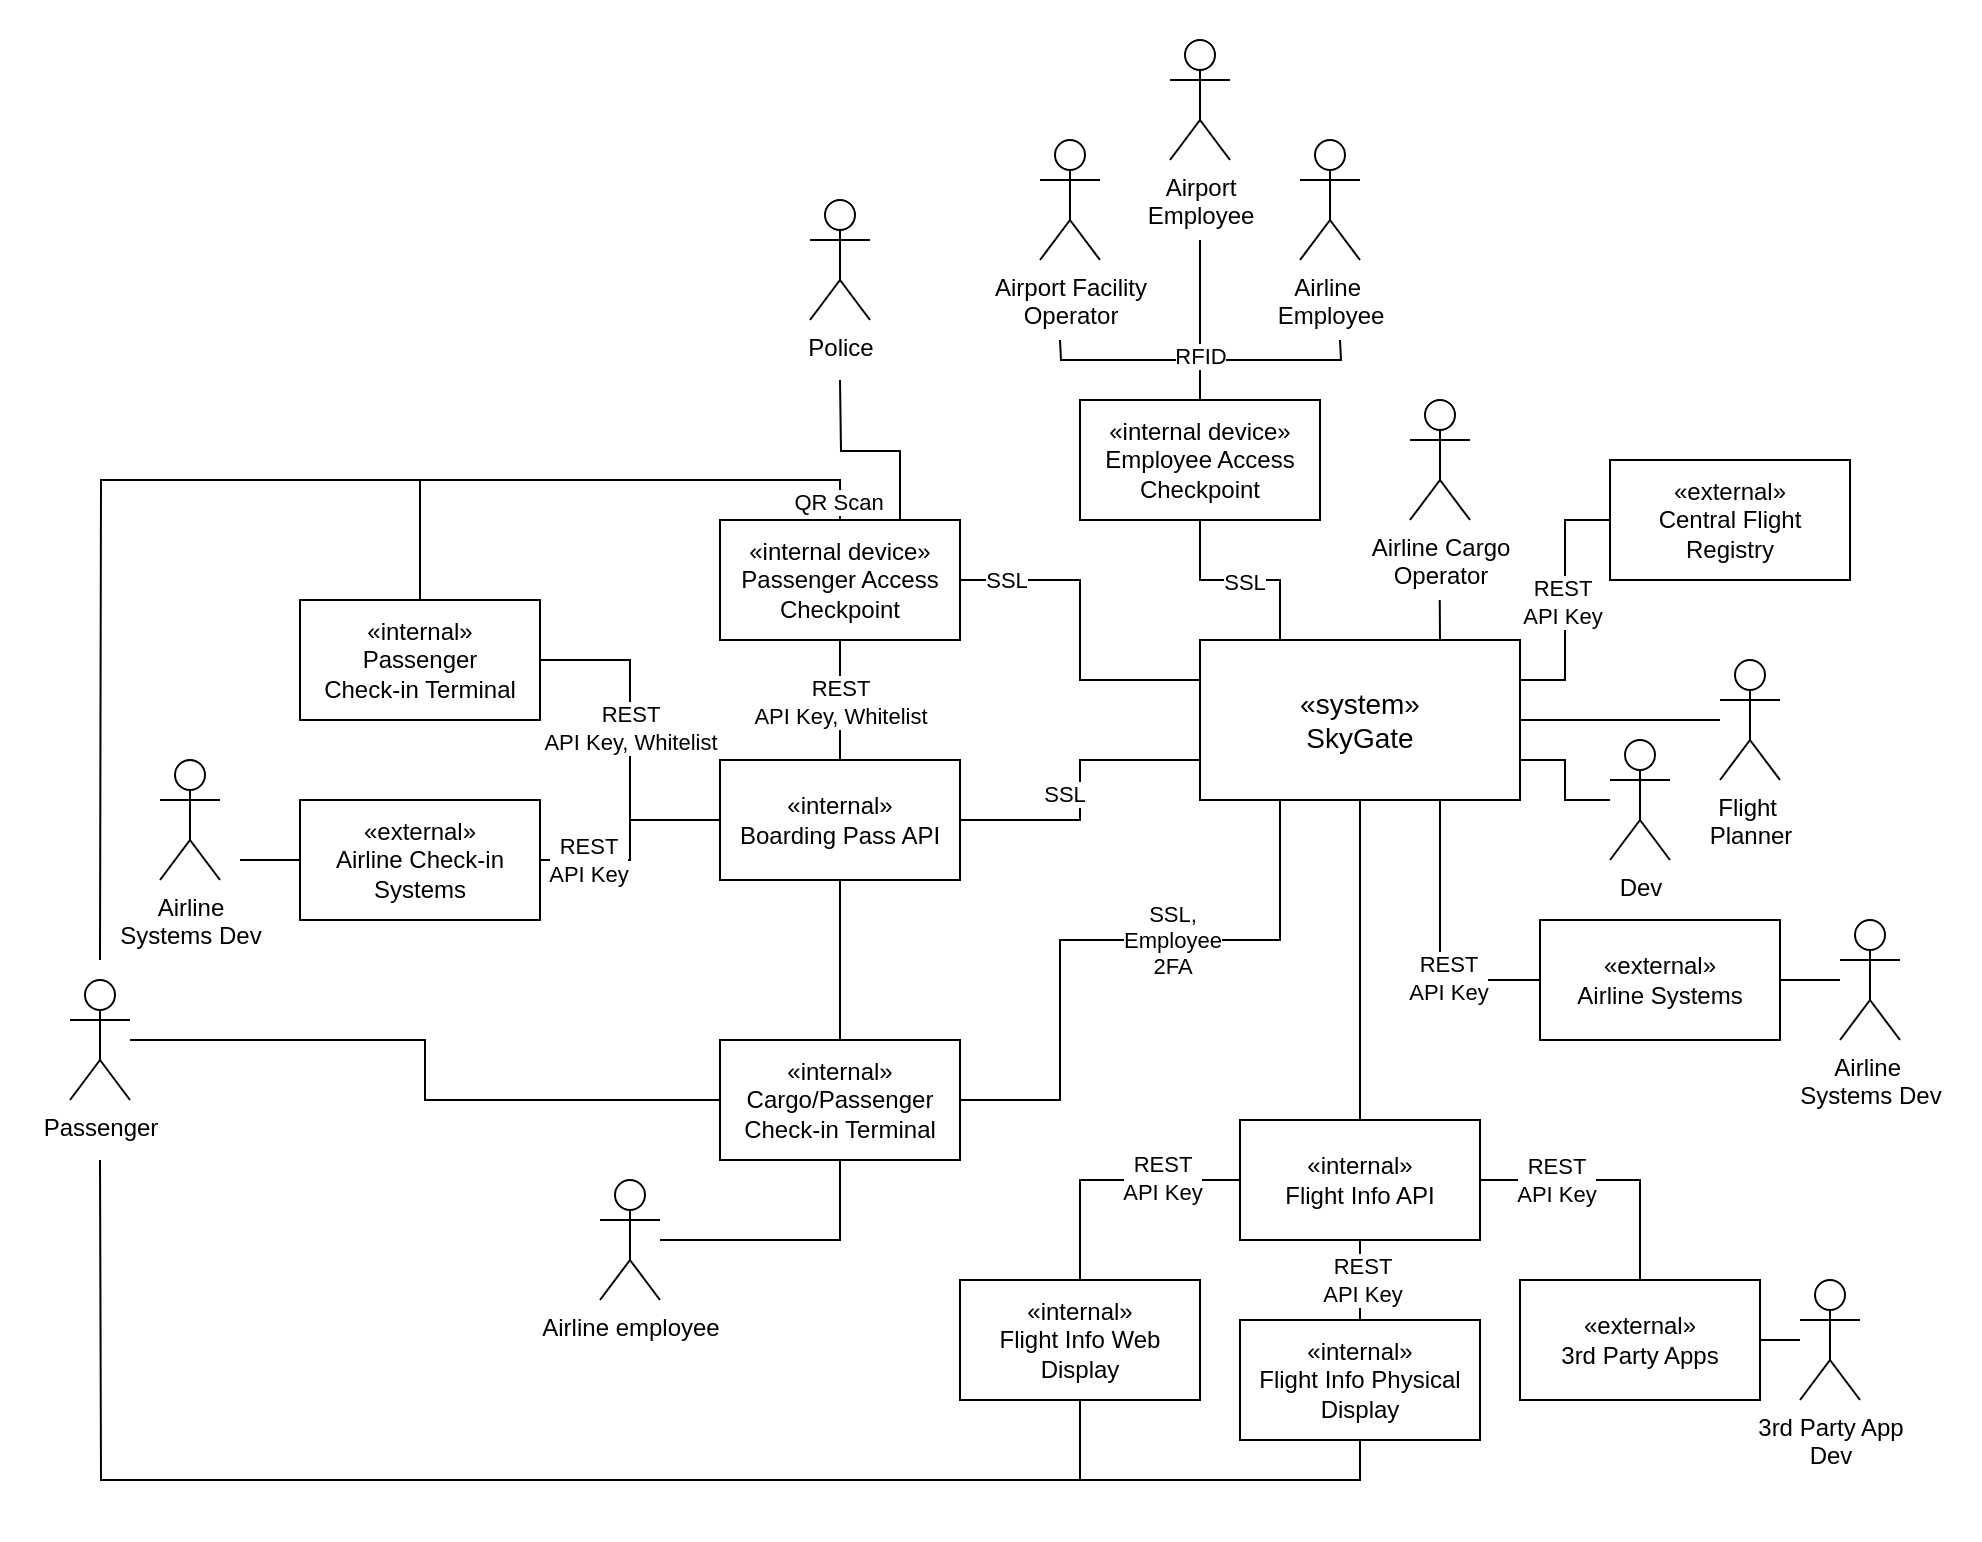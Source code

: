<mxfile version="23.1.5" type="github">
  <diagram name="Side-1" id="9mnE9WG8_OJLfj2RVfxw">
    <mxGraphModel dx="2072" dy="1112" grid="1" gridSize="10" guides="1" tooltips="1" connect="1" arrows="1" fold="1" page="0" pageScale="1" pageWidth="827" pageHeight="1169" math="0" shadow="0">
      <root>
        <mxCell id="0" />
        <mxCell id="1" parent="0" />
        <mxCell id="_1zo_0X2JNKBCcqEEN4J-133" value="" style="rounded=0;whiteSpace=wrap;html=1;strokeColor=none;align=center;verticalAlign=middle;fontFamily=Helvetica;fontSize=11;fontColor=default;labelBackgroundColor=default;fillColor=default;" parent="1" vertex="1">
          <mxGeometry x="-440" y="-220" width="990" height="770" as="geometry" />
        </mxCell>
        <mxCell id="_1zo_0X2JNKBCcqEEN4J-15" style="edgeStyle=orthogonalEdgeStyle;rounded=0;orthogonalLoop=1;jettySize=auto;html=1;exitX=1;exitY=0.25;exitDx=0;exitDy=0;entryX=0;entryY=0.5;entryDx=0;entryDy=0;strokeColor=default;align=center;verticalAlign=middle;fontFamily=Helvetica;fontSize=11;fontColor=default;labelBackgroundColor=default;endArrow=none;endFill=0;" parent="1" source="8iEQ6CnjQbjdu1nKR5JB-6" target="_1zo_0X2JNKBCcqEEN4J-14" edge="1">
          <mxGeometry relative="1" as="geometry">
            <mxPoint x="320" y="130" as="sourcePoint" />
          </mxGeometry>
        </mxCell>
        <mxCell id="_1zo_0X2JNKBCcqEEN4J-121" value="&lt;div&gt;REST &lt;br&gt;&lt;/div&gt;&lt;div&gt;API Key&lt;br&gt;&lt;/div&gt;" style="edgeLabel;html=1;align=center;verticalAlign=middle;resizable=0;points=[];rounded=0;strokeColor=default;fontFamily=Helvetica;fontSize=11;fontColor=default;labelBackgroundColor=default;fillColor=default;" parent="_1zo_0X2JNKBCcqEEN4J-15" vertex="1" connectable="0">
          <mxGeometry x="0.364" y="-1" relative="1" as="geometry">
            <mxPoint x="-3" y="23" as="offset" />
          </mxGeometry>
        </mxCell>
        <mxCell id="_1zo_0X2JNKBCcqEEN4J-17" style="edgeStyle=orthogonalEdgeStyle;rounded=0;orthogonalLoop=1;jettySize=auto;html=1;exitX=0.75;exitY=1;exitDx=0;exitDy=0;entryX=0;entryY=0.5;entryDx=0;entryDy=0;strokeColor=default;align=center;verticalAlign=middle;fontFamily=Helvetica;fontSize=11;fontColor=default;labelBackgroundColor=default;endArrow=none;endFill=0;" parent="1" source="8iEQ6CnjQbjdu1nKR5JB-6" target="_1zo_0X2JNKBCcqEEN4J-16" edge="1">
          <mxGeometry relative="1" as="geometry">
            <mxPoint x="320" y="190" as="sourcePoint" />
          </mxGeometry>
        </mxCell>
        <mxCell id="_1zo_0X2JNKBCcqEEN4J-122" value="&lt;div&gt;REST&lt;/div&gt;&lt;div&gt;API Key&lt;br&gt;&lt;/div&gt;" style="edgeLabel;html=1;align=center;verticalAlign=middle;resizable=0;points=[];rounded=0;strokeColor=default;fontFamily=Helvetica;fontSize=11;fontColor=default;labelBackgroundColor=default;fillColor=default;" parent="_1zo_0X2JNKBCcqEEN4J-17" vertex="1" connectable="0">
          <mxGeometry x="0.337" y="1" relative="1" as="geometry">
            <mxPoint as="offset" />
          </mxGeometry>
        </mxCell>
        <mxCell id="_1zo_0X2JNKBCcqEEN4J-88" style="edgeStyle=orthogonalEdgeStyle;rounded=0;orthogonalLoop=1;jettySize=auto;html=1;exitX=0;exitY=0.75;exitDx=0;exitDy=0;entryX=1;entryY=0.5;entryDx=0;entryDy=0;strokeColor=default;align=center;verticalAlign=middle;fontFamily=Helvetica;fontSize=11;fontColor=default;labelBackgroundColor=default;endArrow=none;endFill=0;" parent="1" source="8iEQ6CnjQbjdu1nKR5JB-6" target="_1zo_0X2JNKBCcqEEN4J-24" edge="1">
          <mxGeometry relative="1" as="geometry">
            <mxPoint x="100" y="160" as="sourcePoint" />
          </mxGeometry>
        </mxCell>
        <mxCell id="_1zo_0X2JNKBCcqEEN4J-118" value="SSL" style="edgeLabel;html=1;align=center;verticalAlign=middle;resizable=0;points=[];rounded=0;strokeColor=default;fontFamily=Helvetica;fontSize=11;fontColor=default;labelBackgroundColor=default;fillColor=default;" parent="_1zo_0X2JNKBCcqEEN4J-88" vertex="1" connectable="0">
          <mxGeometry x="0.033" y="1" relative="1" as="geometry">
            <mxPoint x="-9" y="-1" as="offset" />
          </mxGeometry>
        </mxCell>
        <mxCell id="_1zo_0X2JNKBCcqEEN4J-90" style="edgeStyle=orthogonalEdgeStyle;rounded=0;orthogonalLoop=1;jettySize=auto;html=1;exitX=0;exitY=0.25;exitDx=0;exitDy=0;entryX=1;entryY=0.5;entryDx=0;entryDy=0;strokeColor=default;align=center;verticalAlign=middle;fontFamily=Helvetica;fontSize=11;fontColor=default;labelBackgroundColor=default;endArrow=none;endFill=0;" parent="1" source="8iEQ6CnjQbjdu1nKR5JB-6" target="_1zo_0X2JNKBCcqEEN4J-31" edge="1">
          <mxGeometry relative="1" as="geometry">
            <mxPoint x="130" y="130" as="sourcePoint" />
          </mxGeometry>
        </mxCell>
        <mxCell id="_1zo_0X2JNKBCcqEEN4J-119" value="SSL" style="edgeLabel;html=1;align=center;verticalAlign=middle;resizable=0;points=[];rounded=0;strokeColor=default;fontFamily=Helvetica;fontSize=11;fontColor=default;labelBackgroundColor=default;fillColor=default;" parent="_1zo_0X2JNKBCcqEEN4J-90" vertex="1" connectable="0">
          <mxGeometry x="0.753" y="1" relative="1" as="geometry">
            <mxPoint x="2" y="-1" as="offset" />
          </mxGeometry>
        </mxCell>
        <mxCell id="_1zo_0X2JNKBCcqEEN4J-7" value="&lt;div&gt;Flight&amp;nbsp;&lt;/div&gt;&lt;div&gt;Planner&lt;/div&gt;" style="shape=umlActor;verticalLabelPosition=bottom;verticalAlign=top;html=1;outlineConnect=0;" parent="1" vertex="1">
          <mxGeometry x="420" y="110" width="30" height="60" as="geometry" />
        </mxCell>
        <mxCell id="_1zo_0X2JNKBCcqEEN4J-14" value="&lt;div&gt;&lt;font style=&quot;font-size: 12px;&quot;&gt;«external»&lt;/font&gt;&lt;/div&gt;&lt;div&gt;&lt;font style=&quot;font-size: 12px;&quot;&gt;Central Flight Registry&lt;br&gt;&lt;/font&gt;&lt;/div&gt;" style="html=1;whiteSpace=wrap;rounded=0;strokeColor=default;align=center;verticalAlign=middle;fontFamily=Helvetica;fontSize=11;fontColor=default;labelBackgroundColor=default;fillColor=default;" parent="1" vertex="1">
          <mxGeometry x="365" y="10" width="120" height="60" as="geometry" />
        </mxCell>
        <mxCell id="_1zo_0X2JNKBCcqEEN4J-19" style="edgeStyle=orthogonalEdgeStyle;rounded=0;orthogonalLoop=1;jettySize=auto;html=1;exitX=1;exitY=0.5;exitDx=0;exitDy=0;strokeColor=default;align=center;verticalAlign=middle;fontFamily=Helvetica;fontSize=11;fontColor=default;labelBackgroundColor=default;endArrow=none;endFill=0;" parent="1" source="_1zo_0X2JNKBCcqEEN4J-16" target="_1zo_0X2JNKBCcqEEN4J-18" edge="1">
          <mxGeometry relative="1" as="geometry" />
        </mxCell>
        <mxCell id="_1zo_0X2JNKBCcqEEN4J-16" value="&lt;div&gt;&lt;font style=&quot;font-size: 12px;&quot;&gt;«external»&lt;/font&gt;&lt;/div&gt;&lt;div&gt;&lt;font style=&quot;font-size: 12px;&quot;&gt;Airline Systems&lt;br&gt;&lt;/font&gt;&lt;/div&gt;" style="html=1;whiteSpace=wrap;rounded=0;strokeColor=default;align=center;verticalAlign=middle;fontFamily=Helvetica;fontSize=11;fontColor=default;labelBackgroundColor=default;fillColor=default;" parent="1" vertex="1">
          <mxGeometry x="330" y="240" width="120" height="60" as="geometry" />
        </mxCell>
        <mxCell id="_1zo_0X2JNKBCcqEEN4J-18" value="&lt;div&gt;Airline&amp;nbsp;&lt;/div&gt;&lt;div&gt;Systems Dev&lt;/div&gt;" style="shape=umlActor;verticalLabelPosition=bottom;verticalAlign=top;html=1;outlineConnect=0;" parent="1" vertex="1">
          <mxGeometry x="480" y="240" width="30" height="60" as="geometry" />
        </mxCell>
        <mxCell id="_1zo_0X2JNKBCcqEEN4J-29" style="edgeStyle=orthogonalEdgeStyle;rounded=0;orthogonalLoop=1;jettySize=auto;html=1;exitX=1;exitY=0.5;exitDx=0;exitDy=0;entryX=0.5;entryY=0;entryDx=0;entryDy=0;strokeColor=default;align=center;verticalAlign=middle;fontFamily=Helvetica;fontSize=11;fontColor=default;labelBackgroundColor=default;endArrow=none;endFill=0;" parent="1" source="_1zo_0X2JNKBCcqEEN4J-20" target="_1zo_0X2JNKBCcqEEN4J-27" edge="1">
          <mxGeometry relative="1" as="geometry" />
        </mxCell>
        <mxCell id="_1zo_0X2JNKBCcqEEN4J-124" value="&lt;div&gt;REST&lt;/div&gt;&lt;div&gt;API Key&lt;br&gt;&lt;/div&gt;" style="edgeLabel;html=1;align=center;verticalAlign=middle;resizable=0;points=[];rounded=0;strokeColor=default;fontFamily=Helvetica;fontSize=11;fontColor=default;labelBackgroundColor=default;fillColor=default;" parent="_1zo_0X2JNKBCcqEEN4J-29" vertex="1" connectable="0">
          <mxGeometry x="-0.425" relative="1" as="geometry">
            <mxPoint as="offset" />
          </mxGeometry>
        </mxCell>
        <mxCell id="_1zo_0X2JNKBCcqEEN4J-30" style="edgeStyle=orthogonalEdgeStyle;rounded=0;orthogonalLoop=1;jettySize=auto;html=1;exitX=0;exitY=0.5;exitDx=0;exitDy=0;entryX=0.5;entryY=0;entryDx=0;entryDy=0;strokeColor=default;align=center;verticalAlign=middle;fontFamily=Helvetica;fontSize=11;fontColor=default;labelBackgroundColor=default;endArrow=none;endFill=0;" parent="1" source="_1zo_0X2JNKBCcqEEN4J-20" target="_1zo_0X2JNKBCcqEEN4J-25" edge="1">
          <mxGeometry relative="1" as="geometry" />
        </mxCell>
        <mxCell id="_1zo_0X2JNKBCcqEEN4J-128" value="&lt;div&gt;REST&lt;/div&gt;&lt;div&gt;API Key&lt;br&gt;&lt;/div&gt;" style="edgeLabel;html=1;align=center;verticalAlign=middle;resizable=0;points=[];rounded=0;strokeColor=default;fontFamily=Helvetica;fontSize=11;fontColor=default;labelBackgroundColor=default;fillColor=default;" parent="_1zo_0X2JNKBCcqEEN4J-30" vertex="1" connectable="0">
          <mxGeometry x="-0.389" y="-1" relative="1" as="geometry">
            <mxPoint as="offset" />
          </mxGeometry>
        </mxCell>
        <mxCell id="8iEQ6CnjQbjdu1nKR5JB-10" style="edgeStyle=orthogonalEdgeStyle;rounded=0;orthogonalLoop=1;jettySize=auto;html=1;exitX=0.5;exitY=0;exitDx=0;exitDy=0;entryX=0.5;entryY=1;entryDx=0;entryDy=0;strokeColor=default;align=center;verticalAlign=middle;fontFamily=Helvetica;fontSize=11;fontColor=default;labelBackgroundColor=default;endArrow=none;endFill=0;" edge="1" parent="1" source="_1zo_0X2JNKBCcqEEN4J-20" target="8iEQ6CnjQbjdu1nKR5JB-6">
          <mxGeometry relative="1" as="geometry" />
        </mxCell>
        <mxCell id="_1zo_0X2JNKBCcqEEN4J-20" value="&lt;div&gt;&lt;font style=&quot;font-size: 12px;&quot;&gt;«internal»&lt;/font&gt;&lt;/div&gt;&lt;div&gt;&lt;font style=&quot;font-size: 12px;&quot;&gt;Flight Info API&lt;br&gt;&lt;/font&gt;&lt;/div&gt;" style="html=1;whiteSpace=wrap;rounded=0;strokeColor=default;align=center;verticalAlign=middle;fontFamily=Helvetica;fontSize=11;fontColor=default;labelBackgroundColor=default;fillColor=default;" parent="1" vertex="1">
          <mxGeometry x="180" y="340" width="120" height="60" as="geometry" />
        </mxCell>
        <mxCell id="_1zo_0X2JNKBCcqEEN4J-23" value="&lt;div&gt;Airline Cargo&lt;/div&gt;&lt;div&gt;Operator&lt;br&gt;&lt;/div&gt;" style="shape=umlActor;verticalLabelPosition=bottom;verticalAlign=top;html=1;outlineConnect=0;" parent="1" vertex="1">
          <mxGeometry x="265" y="-20" width="30" height="60" as="geometry" />
        </mxCell>
        <mxCell id="_1zo_0X2JNKBCcqEEN4J-47" style="edgeStyle=orthogonalEdgeStyle;rounded=0;orthogonalLoop=1;jettySize=auto;html=1;exitX=0.5;exitY=0;exitDx=0;exitDy=0;entryX=0.5;entryY=1;entryDx=0;entryDy=0;strokeColor=default;align=center;verticalAlign=middle;fontFamily=Helvetica;fontSize=11;fontColor=default;labelBackgroundColor=default;endArrow=none;endFill=0;" parent="1" source="_1zo_0X2JNKBCcqEEN4J-24" target="_1zo_0X2JNKBCcqEEN4J-31" edge="1">
          <mxGeometry relative="1" as="geometry" />
        </mxCell>
        <mxCell id="_1zo_0X2JNKBCcqEEN4J-130" value="&lt;div&gt;REST&lt;/div&gt;&lt;div&gt;API Key, Whitelist&lt;br&gt;&lt;/div&gt;" style="edgeLabel;html=1;align=center;verticalAlign=middle;resizable=0;points=[];rounded=0;strokeColor=default;fontFamily=Helvetica;fontSize=11;fontColor=default;labelBackgroundColor=default;fillColor=default;" parent="_1zo_0X2JNKBCcqEEN4J-47" vertex="1" connectable="0">
          <mxGeometry x="-0.019" relative="1" as="geometry">
            <mxPoint as="offset" />
          </mxGeometry>
        </mxCell>
        <mxCell id="_1zo_0X2JNKBCcqEEN4J-48" style="edgeStyle=orthogonalEdgeStyle;rounded=0;orthogonalLoop=1;jettySize=auto;html=1;exitX=0.5;exitY=1;exitDx=0;exitDy=0;entryX=0.5;entryY=0;entryDx=0;entryDy=0;strokeColor=default;align=center;verticalAlign=middle;fontFamily=Helvetica;fontSize=11;fontColor=default;labelBackgroundColor=default;endArrow=none;endFill=0;" parent="1" source="_1zo_0X2JNKBCcqEEN4J-24" target="_1zo_0X2JNKBCcqEEN4J-34" edge="1">
          <mxGeometry relative="1" as="geometry" />
        </mxCell>
        <mxCell id="_1zo_0X2JNKBCcqEEN4J-49" style="edgeStyle=orthogonalEdgeStyle;rounded=0;orthogonalLoop=1;jettySize=auto;html=1;exitX=0;exitY=0.5;exitDx=0;exitDy=0;entryX=1;entryY=0.5;entryDx=0;entryDy=0;strokeColor=default;align=center;verticalAlign=middle;fontFamily=Helvetica;fontSize=11;fontColor=default;labelBackgroundColor=default;endArrow=none;endFill=0;" parent="1" source="_1zo_0X2JNKBCcqEEN4J-24" target="_1zo_0X2JNKBCcqEEN4J-46" edge="1">
          <mxGeometry relative="1" as="geometry" />
        </mxCell>
        <mxCell id="_1zo_0X2JNKBCcqEEN4J-131" value="&lt;div&gt;REST&lt;/div&gt;&lt;div&gt;API Key, Whitelist&lt;br&gt;&lt;/div&gt;" style="edgeLabel;html=1;align=center;verticalAlign=middle;resizable=0;points=[];rounded=0;strokeColor=default;fontFamily=Helvetica;fontSize=11;fontColor=default;labelBackgroundColor=default;fillColor=default;" parent="_1zo_0X2JNKBCcqEEN4J-49" vertex="1" connectable="0">
          <mxGeometry x="0.077" relative="1" as="geometry">
            <mxPoint as="offset" />
          </mxGeometry>
        </mxCell>
        <mxCell id="_1zo_0X2JNKBCcqEEN4J-24" value="&lt;div&gt;&lt;font style=&quot;font-size: 12px;&quot;&gt;«internal»&lt;/font&gt;&lt;/div&gt;&lt;div&gt;&lt;font style=&quot;font-size: 12px;&quot;&gt;Boarding Pass API&lt;br&gt;&lt;/font&gt;&lt;/div&gt;" style="html=1;whiteSpace=wrap;rounded=0;strokeColor=default;align=center;verticalAlign=middle;fontFamily=Helvetica;fontSize=11;fontColor=default;labelBackgroundColor=default;fillColor=default;" parent="1" vertex="1">
          <mxGeometry x="-80" y="160" width="120" height="60" as="geometry" />
        </mxCell>
        <mxCell id="_1zo_0X2JNKBCcqEEN4J-123" style="edgeStyle=orthogonalEdgeStyle;rounded=0;orthogonalLoop=1;jettySize=auto;html=1;exitX=0.5;exitY=1;exitDx=0;exitDy=0;strokeColor=default;align=center;verticalAlign=middle;fontFamily=Helvetica;fontSize=11;fontColor=default;labelBackgroundColor=default;endArrow=none;endFill=0;" parent="1" source="_1zo_0X2JNKBCcqEEN4J-25" edge="1">
          <mxGeometry relative="1" as="geometry">
            <mxPoint x="100" y="520" as="targetPoint" />
          </mxGeometry>
        </mxCell>
        <mxCell id="_1zo_0X2JNKBCcqEEN4J-25" value="&lt;div&gt;&lt;font style=&quot;font-size: 12px;&quot;&gt;«internal»&lt;/font&gt;&lt;/div&gt;&lt;div&gt;&lt;font style=&quot;font-size: 12px;&quot;&gt;Flight Info Web Display&lt;br&gt;&lt;/font&gt;&lt;/div&gt;" style="html=1;whiteSpace=wrap;rounded=0;strokeColor=default;align=center;verticalAlign=middle;fontFamily=Helvetica;fontSize=11;fontColor=default;labelBackgroundColor=default;fillColor=default;" parent="1" vertex="1">
          <mxGeometry x="40" y="420" width="120" height="60" as="geometry" />
        </mxCell>
        <mxCell id="_1zo_0X2JNKBCcqEEN4J-28" style="edgeStyle=orthogonalEdgeStyle;rounded=0;orthogonalLoop=1;jettySize=auto;html=1;exitX=0.5;exitY=0;exitDx=0;exitDy=0;strokeColor=default;align=center;verticalAlign=middle;fontFamily=Helvetica;fontSize=11;fontColor=default;labelBackgroundColor=default;endArrow=none;endFill=0;" parent="1" source="_1zo_0X2JNKBCcqEEN4J-26" target="_1zo_0X2JNKBCcqEEN4J-20" edge="1">
          <mxGeometry relative="1" as="geometry" />
        </mxCell>
        <mxCell id="_1zo_0X2JNKBCcqEEN4J-127" value="&lt;div&gt;REST&lt;/div&gt;&lt;div&gt;API Key&lt;br&gt;&lt;/div&gt;" style="edgeLabel;html=1;align=center;verticalAlign=middle;resizable=0;points=[];rounded=0;strokeColor=default;fontFamily=Helvetica;fontSize=11;fontColor=default;labelBackgroundColor=default;fillColor=default;" parent="_1zo_0X2JNKBCcqEEN4J-28" vertex="1" connectable="0">
          <mxGeometry x="0.018" y="-1" relative="1" as="geometry">
            <mxPoint as="offset" />
          </mxGeometry>
        </mxCell>
        <mxCell id="_1zo_0X2JNKBCcqEEN4J-83" style="edgeStyle=orthogonalEdgeStyle;rounded=0;orthogonalLoop=1;jettySize=auto;html=1;exitX=0.5;exitY=1;exitDx=0;exitDy=0;strokeColor=default;align=center;verticalAlign=middle;fontFamily=Helvetica;fontSize=11;fontColor=default;labelBackgroundColor=default;endArrow=none;endFill=0;" parent="1" source="_1zo_0X2JNKBCcqEEN4J-26" edge="1">
          <mxGeometry relative="1" as="geometry">
            <mxPoint x="-390" y="360" as="targetPoint" />
          </mxGeometry>
        </mxCell>
        <mxCell id="_1zo_0X2JNKBCcqEEN4J-26" value="&lt;div&gt;&lt;font style=&quot;font-size: 12px;&quot;&gt;«internal»&lt;/font&gt;&lt;/div&gt;&lt;div&gt;&lt;font style=&quot;font-size: 12px;&quot;&gt;Flight Info Physical Display&lt;br&gt;&lt;/font&gt;&lt;/div&gt;" style="html=1;whiteSpace=wrap;rounded=0;strokeColor=default;align=center;verticalAlign=middle;fontFamily=Helvetica;fontSize=11;fontColor=default;labelBackgroundColor=default;fillColor=default;" parent="1" vertex="1">
          <mxGeometry x="180" y="440" width="120" height="60" as="geometry" />
        </mxCell>
        <mxCell id="_1zo_0X2JNKBCcqEEN4J-115" style="edgeStyle=orthogonalEdgeStyle;rounded=0;orthogonalLoop=1;jettySize=auto;html=1;exitX=1;exitY=0.5;exitDx=0;exitDy=0;strokeColor=default;align=center;verticalAlign=middle;fontFamily=Helvetica;fontSize=11;fontColor=default;labelBackgroundColor=default;endArrow=none;endFill=0;" parent="1" source="_1zo_0X2JNKBCcqEEN4J-27" target="_1zo_0X2JNKBCcqEEN4J-114" edge="1">
          <mxGeometry relative="1" as="geometry" />
        </mxCell>
        <mxCell id="_1zo_0X2JNKBCcqEEN4J-27" value="&lt;div&gt;&lt;font style=&quot;font-size: 12px;&quot;&gt;«external»&lt;/font&gt;&lt;/div&gt;&lt;div&gt;&lt;font style=&quot;font-size: 12px;&quot;&gt;3rd Party Apps&lt;br&gt;&lt;/font&gt;&lt;/div&gt;" style="html=1;whiteSpace=wrap;rounded=0;strokeColor=default;align=center;verticalAlign=middle;fontFamily=Helvetica;fontSize=11;fontColor=default;labelBackgroundColor=default;fillColor=default;" parent="1" vertex="1">
          <mxGeometry x="320" y="420" width="120" height="60" as="geometry" />
        </mxCell>
        <mxCell id="_1zo_0X2JNKBCcqEEN4J-73" style="edgeStyle=orthogonalEdgeStyle;rounded=0;orthogonalLoop=1;jettySize=auto;html=1;exitX=0.5;exitY=0;exitDx=0;exitDy=0;strokeColor=default;align=center;verticalAlign=middle;fontFamily=Helvetica;fontSize=11;fontColor=default;labelBackgroundColor=default;endArrow=none;endFill=0;" parent="1" source="_1zo_0X2JNKBCcqEEN4J-31" edge="1">
          <mxGeometry relative="1" as="geometry">
            <mxPoint x="-390" y="260" as="targetPoint" />
          </mxGeometry>
        </mxCell>
        <mxCell id="_1zo_0X2JNKBCcqEEN4J-116" value="QR Scan" style="edgeLabel;html=1;align=center;verticalAlign=middle;resizable=0;points=[];rounded=0;strokeColor=default;fontFamily=Helvetica;fontSize=11;fontColor=default;labelBackgroundColor=default;fillColor=default;" parent="_1zo_0X2JNKBCcqEEN4J-73" vertex="1" connectable="0">
          <mxGeometry x="-0.97" y="1" relative="1" as="geometry">
            <mxPoint as="offset" />
          </mxGeometry>
        </mxCell>
        <mxCell id="_1zo_0X2JNKBCcqEEN4J-86" style="edgeStyle=orthogonalEdgeStyle;rounded=0;orthogonalLoop=1;jettySize=auto;html=1;exitX=0.75;exitY=0;exitDx=0;exitDy=0;strokeColor=default;align=center;verticalAlign=middle;fontFamily=Helvetica;fontSize=11;fontColor=default;labelBackgroundColor=default;endArrow=none;endFill=0;" parent="1" source="_1zo_0X2JNKBCcqEEN4J-31" edge="1">
          <mxGeometry relative="1" as="geometry">
            <mxPoint x="-20" y="-30" as="targetPoint" />
          </mxGeometry>
        </mxCell>
        <mxCell id="_1zo_0X2JNKBCcqEEN4J-31" value="&lt;div&gt;&lt;font style=&quot;font-size: 12px;&quot;&gt;«internal device»&lt;/font&gt;&lt;/div&gt;&lt;div&gt;&lt;font style=&quot;font-size: 12px;&quot;&gt;Passenger Access Checkpoint&lt;br&gt;&lt;/font&gt;&lt;/div&gt;" style="html=1;whiteSpace=wrap;rounded=0;strokeColor=default;align=center;verticalAlign=middle;fontFamily=Helvetica;fontSize=11;fontColor=default;labelBackgroundColor=default;fillColor=default;" parent="1" vertex="1">
          <mxGeometry x="-80" y="40" width="120" height="60" as="geometry" />
        </mxCell>
        <mxCell id="8iEQ6CnjQbjdu1nKR5JB-8" style="edgeStyle=orthogonalEdgeStyle;rounded=0;orthogonalLoop=1;jettySize=auto;html=1;exitX=1;exitY=0.5;exitDx=0;exitDy=0;entryX=0.25;entryY=1;entryDx=0;entryDy=0;strokeColor=default;align=center;verticalAlign=middle;fontFamily=Helvetica;fontSize=11;fontColor=default;labelBackgroundColor=default;endArrow=none;endFill=0;" edge="1" parent="1" source="_1zo_0X2JNKBCcqEEN4J-34" target="8iEQ6CnjQbjdu1nKR5JB-6">
          <mxGeometry relative="1" as="geometry">
            <Array as="points">
              <mxPoint x="90" y="330" />
              <mxPoint x="90" y="250" />
              <mxPoint x="200" y="250" />
            </Array>
          </mxGeometry>
        </mxCell>
        <mxCell id="8iEQ6CnjQbjdu1nKR5JB-9" value="&lt;div&gt;SSL, &lt;br&gt;&lt;/div&gt;&lt;div&gt;Employee&lt;/div&gt;&lt;div&gt;2FA&lt;br&gt;&lt;/div&gt;" style="edgeLabel;html=1;align=center;verticalAlign=middle;resizable=0;points=[];fontFamily=Helvetica;fontSize=11;fontColor=default;labelBackgroundColor=default;" vertex="1" connectable="0" parent="8iEQ6CnjQbjdu1nKR5JB-8">
          <mxGeometry x="0.201" relative="1" as="geometry">
            <mxPoint as="offset" />
          </mxGeometry>
        </mxCell>
        <mxCell id="_1zo_0X2JNKBCcqEEN4J-34" value="&lt;div&gt;&lt;font style=&quot;font-size: 12px;&quot;&gt;«internal»&lt;/font&gt;&lt;/div&gt;&lt;div&gt;&lt;font style=&quot;font-size: 12px;&quot;&gt;Cargo/Passenger&lt;/font&gt;&lt;/div&gt;&lt;div&gt;&lt;font style=&quot;font-size: 12px;&quot;&gt;Check-in Terminal&lt;br&gt;&lt;/font&gt;&lt;/div&gt;" style="html=1;whiteSpace=wrap;rounded=0;strokeColor=default;align=center;verticalAlign=middle;fontFamily=Helvetica;fontSize=11;fontColor=default;labelBackgroundColor=default;fillColor=default;" parent="1" vertex="1">
          <mxGeometry x="-80" y="300" width="120" height="60" as="geometry" />
        </mxCell>
        <mxCell id="_1zo_0X2JNKBCcqEEN4J-50" style="edgeStyle=orthogonalEdgeStyle;rounded=0;orthogonalLoop=1;jettySize=auto;html=1;exitX=1;exitY=0.5;exitDx=0;exitDy=0;entryX=0;entryY=0.5;entryDx=0;entryDy=0;strokeColor=default;align=center;verticalAlign=middle;fontFamily=Helvetica;fontSize=11;fontColor=default;labelBackgroundColor=default;endArrow=none;endFill=0;" parent="1" source="_1zo_0X2JNKBCcqEEN4J-45" target="_1zo_0X2JNKBCcqEEN4J-24" edge="1">
          <mxGeometry relative="1" as="geometry" />
        </mxCell>
        <mxCell id="_1zo_0X2JNKBCcqEEN4J-132" value="&lt;div&gt;REST&lt;/div&gt;API Key" style="edgeLabel;html=1;align=center;verticalAlign=middle;resizable=0;points=[];rounded=0;strokeColor=default;fontFamily=Helvetica;fontSize=11;fontColor=default;labelBackgroundColor=default;fillColor=default;" parent="_1zo_0X2JNKBCcqEEN4J-50" vertex="1" connectable="0">
          <mxGeometry x="-0.572" relative="1" as="geometry">
            <mxPoint as="offset" />
          </mxGeometry>
        </mxCell>
        <mxCell id="_1zo_0X2JNKBCcqEEN4J-78" style="edgeStyle=orthogonalEdgeStyle;rounded=0;orthogonalLoop=1;jettySize=auto;html=1;exitX=0;exitY=0.5;exitDx=0;exitDy=0;strokeColor=default;align=center;verticalAlign=middle;fontFamily=Helvetica;fontSize=11;fontColor=default;labelBackgroundColor=default;endArrow=none;endFill=0;" parent="1" source="_1zo_0X2JNKBCcqEEN4J-45" edge="1">
          <mxGeometry relative="1" as="geometry">
            <mxPoint x="-320" y="210.2" as="targetPoint" />
          </mxGeometry>
        </mxCell>
        <mxCell id="_1zo_0X2JNKBCcqEEN4J-45" value="&lt;div&gt;&lt;font style=&quot;font-size: 12px;&quot;&gt;«external»&lt;/font&gt;&lt;/div&gt;&lt;div&gt;&lt;font style=&quot;font-size: 12px;&quot;&gt;Airline Check-in&lt;/font&gt;&lt;/div&gt;&lt;div&gt;&lt;font style=&quot;font-size: 12px;&quot;&gt;Systems&lt;br&gt;&lt;/font&gt;&lt;/div&gt;" style="html=1;whiteSpace=wrap;rounded=0;strokeColor=default;align=center;verticalAlign=middle;fontFamily=Helvetica;fontSize=11;fontColor=default;labelBackgroundColor=default;fillColor=default;" parent="1" vertex="1">
          <mxGeometry x="-290" y="180" width="120" height="60" as="geometry" />
        </mxCell>
        <mxCell id="_1zo_0X2JNKBCcqEEN4J-54" style="edgeStyle=orthogonalEdgeStyle;rounded=0;orthogonalLoop=1;jettySize=auto;html=1;exitX=0.5;exitY=0;exitDx=0;exitDy=0;strokeColor=default;align=center;verticalAlign=middle;fontFamily=Helvetica;fontSize=11;fontColor=default;labelBackgroundColor=default;endArrow=none;endFill=0;" parent="1" source="_1zo_0X2JNKBCcqEEN4J-46" edge="1">
          <mxGeometry relative="1" as="geometry">
            <mxPoint x="-230" y="20" as="targetPoint" />
          </mxGeometry>
        </mxCell>
        <mxCell id="_1zo_0X2JNKBCcqEEN4J-46" value="&lt;div&gt;&lt;font style=&quot;font-size: 12px;&quot;&gt;«internal»&lt;/font&gt;&lt;/div&gt;&lt;div&gt;&lt;font style=&quot;font-size: 12px;&quot;&gt;Passenger &lt;br&gt;&lt;/font&gt;&lt;/div&gt;&lt;div&gt;&lt;font style=&quot;font-size: 12px;&quot;&gt;Check-in Terminal&lt;br&gt;&lt;/font&gt;&lt;/div&gt;" style="html=1;whiteSpace=wrap;rounded=0;strokeColor=default;align=center;verticalAlign=middle;fontFamily=Helvetica;fontSize=11;fontColor=default;labelBackgroundColor=default;fillColor=default;" parent="1" vertex="1">
          <mxGeometry x="-290" y="80" width="120" height="60" as="geometry" />
        </mxCell>
        <mxCell id="_1zo_0X2JNKBCcqEEN4J-79" style="edgeStyle=orthogonalEdgeStyle;rounded=0;orthogonalLoop=1;jettySize=auto;html=1;strokeColor=default;align=center;verticalAlign=middle;fontFamily=Helvetica;fontSize=11;fontColor=default;labelBackgroundColor=default;endArrow=none;endFill=0;" parent="1" source="_1zo_0X2JNKBCcqEEN4J-56" target="_1zo_0X2JNKBCcqEEN4J-34" edge="1">
          <mxGeometry relative="1" as="geometry" />
        </mxCell>
        <mxCell id="_1zo_0X2JNKBCcqEEN4J-56" value="&lt;div&gt;Passenger&lt;br&gt;&lt;/div&gt;" style="shape=umlActor;verticalLabelPosition=bottom;verticalAlign=top;html=1;outlineConnect=0;" parent="1" vertex="1">
          <mxGeometry x="-405" y="270" width="30" height="60" as="geometry" />
        </mxCell>
        <mxCell id="_1zo_0X2JNKBCcqEEN4J-76" value="&lt;div&gt;Airline &lt;br&gt;&lt;/div&gt;&lt;div&gt;Systems Dev&lt;br&gt;&lt;/div&gt;" style="shape=umlActor;verticalLabelPosition=bottom;verticalAlign=top;html=1;outlineConnect=0;" parent="1" vertex="1">
          <mxGeometry x="-360" y="160" width="30" height="60" as="geometry" />
        </mxCell>
        <mxCell id="_1zo_0X2JNKBCcqEEN4J-81" style="edgeStyle=orthogonalEdgeStyle;rounded=0;orthogonalLoop=1;jettySize=auto;html=1;entryX=0.5;entryY=1;entryDx=0;entryDy=0;strokeColor=default;align=center;verticalAlign=middle;fontFamily=Helvetica;fontSize=11;fontColor=default;labelBackgroundColor=default;endArrow=none;endFill=0;" parent="1" source="_1zo_0X2JNKBCcqEEN4J-80" target="_1zo_0X2JNKBCcqEEN4J-34" edge="1">
          <mxGeometry relative="1" as="geometry" />
        </mxCell>
        <mxCell id="_1zo_0X2JNKBCcqEEN4J-80" value="Airline employee" style="shape=umlActor;verticalLabelPosition=bottom;verticalAlign=top;html=1;outlineConnect=0;" parent="1" vertex="1">
          <mxGeometry x="-140" y="370" width="30" height="60" as="geometry" />
        </mxCell>
        <mxCell id="_1zo_0X2JNKBCcqEEN4J-85" value="Police" style="shape=umlActor;verticalLabelPosition=bottom;verticalAlign=top;html=1;outlineConnect=0;" parent="1" vertex="1">
          <mxGeometry x="-35" y="-120" width="30" height="60" as="geometry" />
        </mxCell>
        <mxCell id="_1zo_0X2JNKBCcqEEN4J-105" style="edgeStyle=orthogonalEdgeStyle;rounded=0;orthogonalLoop=1;jettySize=auto;html=1;exitX=0.5;exitY=0;exitDx=0;exitDy=0;strokeColor=default;align=center;verticalAlign=middle;fontFamily=Helvetica;fontSize=11;fontColor=default;labelBackgroundColor=default;endArrow=none;endFill=0;" parent="1" source="_1zo_0X2JNKBCcqEEN4J-87" edge="1">
          <mxGeometry relative="1" as="geometry">
            <mxPoint x="230" y="-50" as="targetPoint" />
          </mxGeometry>
        </mxCell>
        <mxCell id="_1zo_0X2JNKBCcqEEN4J-106" style="edgeStyle=orthogonalEdgeStyle;rounded=0;orthogonalLoop=1;jettySize=auto;html=1;exitX=0.5;exitY=0;exitDx=0;exitDy=0;strokeColor=default;align=center;verticalAlign=middle;fontFamily=Helvetica;fontSize=11;fontColor=default;labelBackgroundColor=default;endArrow=none;endFill=0;" parent="1" source="_1zo_0X2JNKBCcqEEN4J-87" edge="1">
          <mxGeometry relative="1" as="geometry">
            <mxPoint x="90" y="-50" as="targetPoint" />
          </mxGeometry>
        </mxCell>
        <mxCell id="_1zo_0X2JNKBCcqEEN4J-107" style="edgeStyle=orthogonalEdgeStyle;rounded=0;orthogonalLoop=1;jettySize=auto;html=1;exitX=0.5;exitY=0;exitDx=0;exitDy=0;strokeColor=default;align=center;verticalAlign=middle;fontFamily=Helvetica;fontSize=11;fontColor=default;labelBackgroundColor=default;endArrow=none;endFill=0;" parent="1" source="_1zo_0X2JNKBCcqEEN4J-87" edge="1">
          <mxGeometry relative="1" as="geometry">
            <mxPoint x="160" y="-100" as="targetPoint" />
          </mxGeometry>
        </mxCell>
        <mxCell id="_1zo_0X2JNKBCcqEEN4J-108" value="RFID" style="edgeLabel;html=1;align=center;verticalAlign=middle;resizable=0;points=[];rounded=0;strokeColor=default;fontFamily=Helvetica;fontSize=11;fontColor=default;labelBackgroundColor=default;fillColor=default;" parent="_1zo_0X2JNKBCcqEEN4J-107" vertex="1" connectable="0">
          <mxGeometry x="-0.437" relative="1" as="geometry">
            <mxPoint as="offset" />
          </mxGeometry>
        </mxCell>
        <mxCell id="_1zo_0X2JNKBCcqEEN4J-87" value="&lt;div&gt;&lt;font style=&quot;font-size: 12px;&quot;&gt;«internal device»&lt;/font&gt;&lt;/div&gt;&lt;div&gt;&lt;font style=&quot;font-size: 12px;&quot;&gt;Employee Access Checkpoint&lt;br&gt;&lt;/font&gt;&lt;/div&gt;" style="html=1;whiteSpace=wrap;rounded=0;strokeColor=default;align=center;verticalAlign=middle;fontFamily=Helvetica;fontSize=11;fontColor=default;labelBackgroundColor=default;fillColor=default;" parent="1" vertex="1">
          <mxGeometry x="100" y="-20" width="120" height="60" as="geometry" />
        </mxCell>
        <mxCell id="_1zo_0X2JNKBCcqEEN4J-93" value="&lt;div&gt;Airline&amp;nbsp;&lt;/div&gt;&lt;div&gt;Employee&lt;/div&gt;" style="shape=umlActor;verticalLabelPosition=bottom;verticalAlign=top;html=1;outlineConnect=0;" parent="1" vertex="1">
          <mxGeometry x="210" y="-150" width="30" height="60" as="geometry" />
        </mxCell>
        <mxCell id="_1zo_0X2JNKBCcqEEN4J-94" value="&lt;div&gt;Airport &lt;br&gt;&lt;/div&gt;&lt;div&gt;Employee&lt;br&gt;&lt;/div&gt;" style="shape=umlActor;verticalLabelPosition=bottom;verticalAlign=top;html=1;outlineConnect=0;" parent="1" vertex="1">
          <mxGeometry x="145" y="-200" width="30" height="60" as="geometry" />
        </mxCell>
        <mxCell id="_1zo_0X2JNKBCcqEEN4J-96" value="&lt;div&gt;Airport Facility&lt;/div&gt;&lt;div&gt;Operator&lt;br&gt;&lt;/div&gt;" style="shape=umlActor;verticalLabelPosition=bottom;verticalAlign=top;html=1;outlineConnect=0;" parent="1" vertex="1">
          <mxGeometry x="80" y="-150" width="30" height="60" as="geometry" />
        </mxCell>
        <mxCell id="_1zo_0X2JNKBCcqEEN4J-111" value="Dev" style="shape=umlActor;verticalLabelPosition=bottom;verticalAlign=top;html=1;outlineConnect=0;" parent="1" vertex="1">
          <mxGeometry x="365" y="150" width="30" height="60" as="geometry" />
        </mxCell>
        <mxCell id="_1zo_0X2JNKBCcqEEN4J-114" value="&lt;div&gt;3rd Party App&lt;/div&gt;&lt;div&gt;Dev&lt;br&gt;&lt;/div&gt;" style="shape=umlActor;verticalLabelPosition=bottom;verticalAlign=top;html=1;outlineConnect=0;" parent="1" vertex="1">
          <mxGeometry x="460" y="420" width="30" height="60" as="geometry" />
        </mxCell>
        <mxCell id="8iEQ6CnjQbjdu1nKR5JB-7" style="edgeStyle=orthogonalEdgeStyle;rounded=0;orthogonalLoop=1;jettySize=auto;html=1;exitX=1;exitY=0.5;exitDx=0;exitDy=0;endArrow=none;endFill=0;" edge="1" parent="1" source="8iEQ6CnjQbjdu1nKR5JB-6" target="_1zo_0X2JNKBCcqEEN4J-7">
          <mxGeometry relative="1" as="geometry" />
        </mxCell>
        <mxCell id="8iEQ6CnjQbjdu1nKR5JB-14" style="edgeStyle=orthogonalEdgeStyle;rounded=0;orthogonalLoop=1;jettySize=auto;html=1;exitX=1;exitY=0.75;exitDx=0;exitDy=0;strokeColor=default;align=center;verticalAlign=middle;fontFamily=Helvetica;fontSize=11;fontColor=default;labelBackgroundColor=default;endArrow=none;endFill=0;" edge="1" parent="1" source="8iEQ6CnjQbjdu1nKR5JB-6" target="_1zo_0X2JNKBCcqEEN4J-111">
          <mxGeometry relative="1" as="geometry" />
        </mxCell>
        <mxCell id="8iEQ6CnjQbjdu1nKR5JB-16" style="edgeStyle=orthogonalEdgeStyle;rounded=0;orthogonalLoop=1;jettySize=auto;html=1;exitX=0.75;exitY=0;exitDx=0;exitDy=0;strokeColor=default;align=center;verticalAlign=middle;fontFamily=Helvetica;fontSize=11;fontColor=default;labelBackgroundColor=default;endArrow=none;endFill=0;" edge="1" parent="1" source="8iEQ6CnjQbjdu1nKR5JB-6">
          <mxGeometry relative="1" as="geometry">
            <mxPoint x="279.878" y="80" as="targetPoint" />
          </mxGeometry>
        </mxCell>
        <mxCell id="8iEQ6CnjQbjdu1nKR5JB-17" style="edgeStyle=orthogonalEdgeStyle;rounded=0;orthogonalLoop=1;jettySize=auto;html=1;exitX=0.25;exitY=0;exitDx=0;exitDy=0;entryX=0.5;entryY=1;entryDx=0;entryDy=0;strokeColor=default;align=center;verticalAlign=middle;fontFamily=Helvetica;fontSize=11;fontColor=default;labelBackgroundColor=default;endArrow=none;endFill=0;" edge="1" parent="1" source="8iEQ6CnjQbjdu1nKR5JB-6" target="_1zo_0X2JNKBCcqEEN4J-87">
          <mxGeometry relative="1" as="geometry" />
        </mxCell>
        <mxCell id="8iEQ6CnjQbjdu1nKR5JB-18" value="SSL" style="edgeLabel;html=1;align=center;verticalAlign=middle;resizable=0;points=[];fontFamily=Helvetica;fontSize=11;fontColor=default;labelBackgroundColor=default;" vertex="1" connectable="0" parent="8iEQ6CnjQbjdu1nKR5JB-17">
          <mxGeometry x="-0.037" y="1" relative="1" as="geometry">
            <mxPoint as="offset" />
          </mxGeometry>
        </mxCell>
        <mxCell id="8iEQ6CnjQbjdu1nKR5JB-6" value="&lt;font style=&quot;font-size: 14px;&quot;&gt;«system»&lt;/font&gt;&lt;br&gt;&lt;font style=&quot;font-size: 14px;&quot;&gt;SkyGate&lt;/font&gt;" style="rounded=0;whiteSpace=wrap;html=1;" vertex="1" parent="1">
          <mxGeometry x="160" y="100" width="160" height="80" as="geometry" />
        </mxCell>
      </root>
    </mxGraphModel>
  </diagram>
</mxfile>
